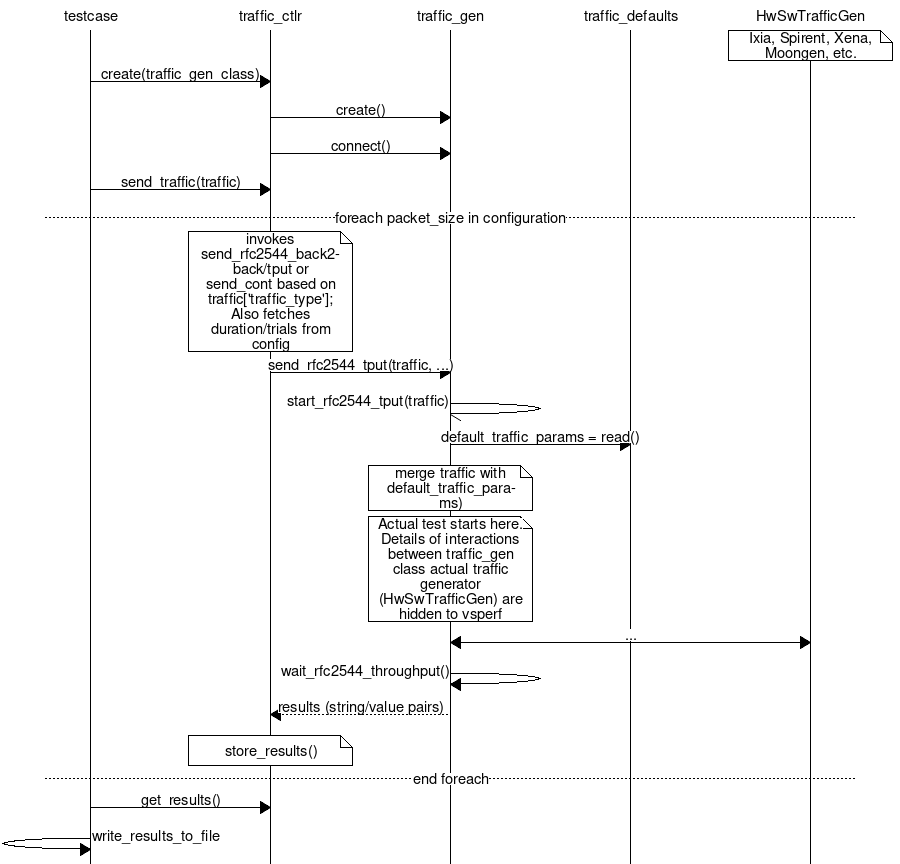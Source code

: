 
# mscgen file
msc {
  #Options
  hscale = "1.5";

  #Entities
  testcase, traffic_ctlr, traffic_gen, traffic_defaults, HwSwTrafficGen;

  #Arcs
  HwSwTrafficGen note HwSwTrafficGen [ label = "Ixia, Spirent, Xena, Moongen, etc."];
  testcase => traffic_ctlr [ label = "create(traffic_gen_class)" ];
  traffic_ctlr => traffic_gen [label = "create()"];
  traffic_ctlr => traffic_gen [label = "connect()"];
  testcase => traffic_ctlr [ label = "send_traffic(traffic)" ];
  --- [ label = "foreach packet_size in configuration"];
  traffic_ctlr note traffic_ctlr [ label = "invokes send_rfc2544_back2back/tput or send_cont based on traffic['traffic_type']; Also fetches duration/trials from config" ];
  traffic_ctlr => traffic_gen [ label = "send_rfc2544_tput(traffic, ...)" ];
  traffic_gen -> traffic_gen [ label = "start_rfc2544_tput(traffic)" ];
  traffic_gen => traffic_defaults [ label = "default_traffic_params = read()" ];
  traffic_gen note traffic_gen [ label = "merge traffic with default_traffic_params)" ];
  traffic_gen note traffic_gen [ label = "Actual test starts here. Details of interactions between traffic_gen class actual traffic generator (HwSwTrafficGen) are hidden to vsperf"];
  traffic_gen <=> HwSwTrafficGen [ label = "..."];
  traffic_gen => traffic_gen [ label = "wait_rfc2544_throughput()"];
  traffic_ctlr << traffic_gen [ label = "results (string/value pairs)"];  
  traffic_ctlr note traffic_ctlr [ label = "store_results()" ];
  --- [ label = "end foreach"];  
  testcase => traffic_ctlr [label = "get_results()"];
  testcase => testcase [label = "write_results_to_file"];
}